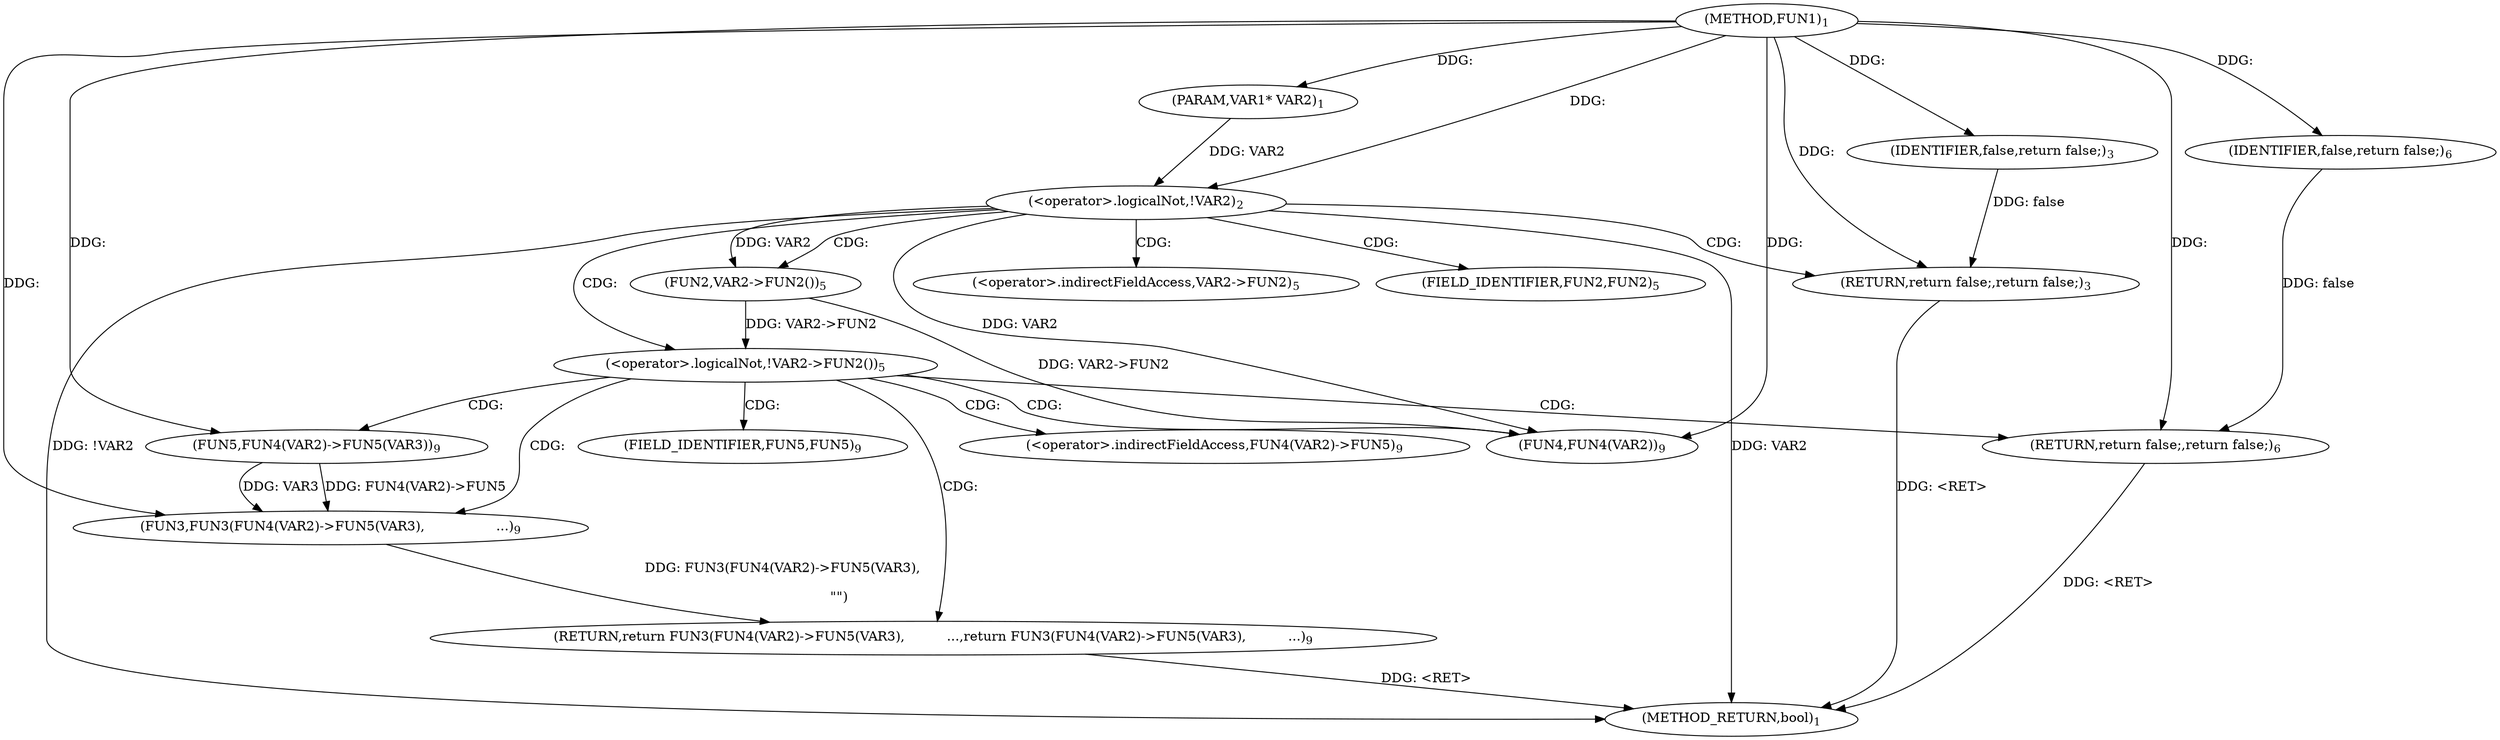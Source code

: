digraph "FUN1" {  
"8" [label = <(METHOD,FUN1)<SUB>1</SUB>> ]
"35" [label = <(METHOD_RETURN,bool)<SUB>1</SUB>> ]
"9" [label = <(PARAM,VAR1* VAR2)<SUB>1</SUB>> ]
"26" [label = <(RETURN,return FUN3(FUN4(VAR2)-&gt;FUN5(VAR3),

          ...,return FUN3(FUN4(VAR2)-&gt;FUN5(VAR3),

          ...)<SUB>9</SUB>> ]
"12" [label = <(&lt;operator&gt;.logicalNot,!VAR2)<SUB>2</SUB>> ]
"18" [label = <(&lt;operator&gt;.logicalNot,!VAR2-&gt;FUN2())<SUB>5</SUB>> ]
"27" [label = <(FUN3,FUN3(FUN4(VAR2)-&gt;FUN5(VAR3),

                 ...)<SUB>9</SUB>> ]
"15" [label = <(RETURN,return false;,return false;)<SUB>3</SUB>> ]
"24" [label = <(RETURN,return false;,return false;)<SUB>6</SUB>> ]
"16" [label = <(IDENTIFIER,false,return false;)<SUB>3</SUB>> ]
"19" [label = <(FUN2,VAR2-&gt;FUN2())<SUB>5</SUB>> ]
"25" [label = <(IDENTIFIER,false,return false;)<SUB>6</SUB>> ]
"28" [label = <(FUN5,FUN4(VAR2)-&gt;FUN5(VAR3))<SUB>9</SUB>> ]
"30" [label = <(FUN4,FUN4(VAR2))<SUB>9</SUB>> ]
"20" [label = <(&lt;operator&gt;.indirectFieldAccess,VAR2-&gt;FUN2)<SUB>5</SUB>> ]
"29" [label = <(&lt;operator&gt;.indirectFieldAccess,FUN4(VAR2)-&gt;FUN5)<SUB>9</SUB>> ]
"22" [label = <(FIELD_IDENTIFIER,FUN2,FUN2)<SUB>5</SUB>> ]
"32" [label = <(FIELD_IDENTIFIER,FUN5,FUN5)<SUB>9</SUB>> ]
  "15" -> "35"  [ label = "DDG: &lt;RET&gt;"] 
  "24" -> "35"  [ label = "DDG: &lt;RET&gt;"] 
  "26" -> "35"  [ label = "DDG: &lt;RET&gt;"] 
  "12" -> "35"  [ label = "DDG: VAR2"] 
  "12" -> "35"  [ label = "DDG: !VAR2"] 
  "8" -> "9"  [ label = "DDG: "] 
  "27" -> "26"  [ label = "DDG: FUN3(FUN4(VAR2)-&gt;FUN5(VAR3),

                           &quot;&quot;)"] 
  "9" -> "12"  [ label = "DDG: VAR2"] 
  "8" -> "12"  [ label = "DDG: "] 
  "16" -> "15"  [ label = "DDG: false"] 
  "8" -> "15"  [ label = "DDG: "] 
  "19" -> "18"  [ label = "DDG: VAR2-&gt;FUN2"] 
  "25" -> "24"  [ label = "DDG: false"] 
  "8" -> "24"  [ label = "DDG: "] 
  "28" -> "27"  [ label = "DDG: FUN4(VAR2)-&gt;FUN5"] 
  "28" -> "27"  [ label = "DDG: VAR3"] 
  "8" -> "27"  [ label = "DDG: "] 
  "8" -> "16"  [ label = "DDG: "] 
  "12" -> "19"  [ label = "DDG: VAR2"] 
  "8" -> "25"  [ label = "DDG: "] 
  "8" -> "28"  [ label = "DDG: "] 
  "12" -> "30"  [ label = "DDG: VAR2"] 
  "19" -> "30"  [ label = "DDG: VAR2-&gt;FUN2"] 
  "8" -> "30"  [ label = "DDG: "] 
  "12" -> "15"  [ label = "CDG: "] 
  "12" -> "18"  [ label = "CDG: "] 
  "12" -> "19"  [ label = "CDG: "] 
  "12" -> "20"  [ label = "CDG: "] 
  "12" -> "22"  [ label = "CDG: "] 
  "18" -> "24"  [ label = "CDG: "] 
  "18" -> "30"  [ label = "CDG: "] 
  "18" -> "29"  [ label = "CDG: "] 
  "18" -> "32"  [ label = "CDG: "] 
  "18" -> "26"  [ label = "CDG: "] 
  "18" -> "28"  [ label = "CDG: "] 
  "18" -> "27"  [ label = "CDG: "] 
}
